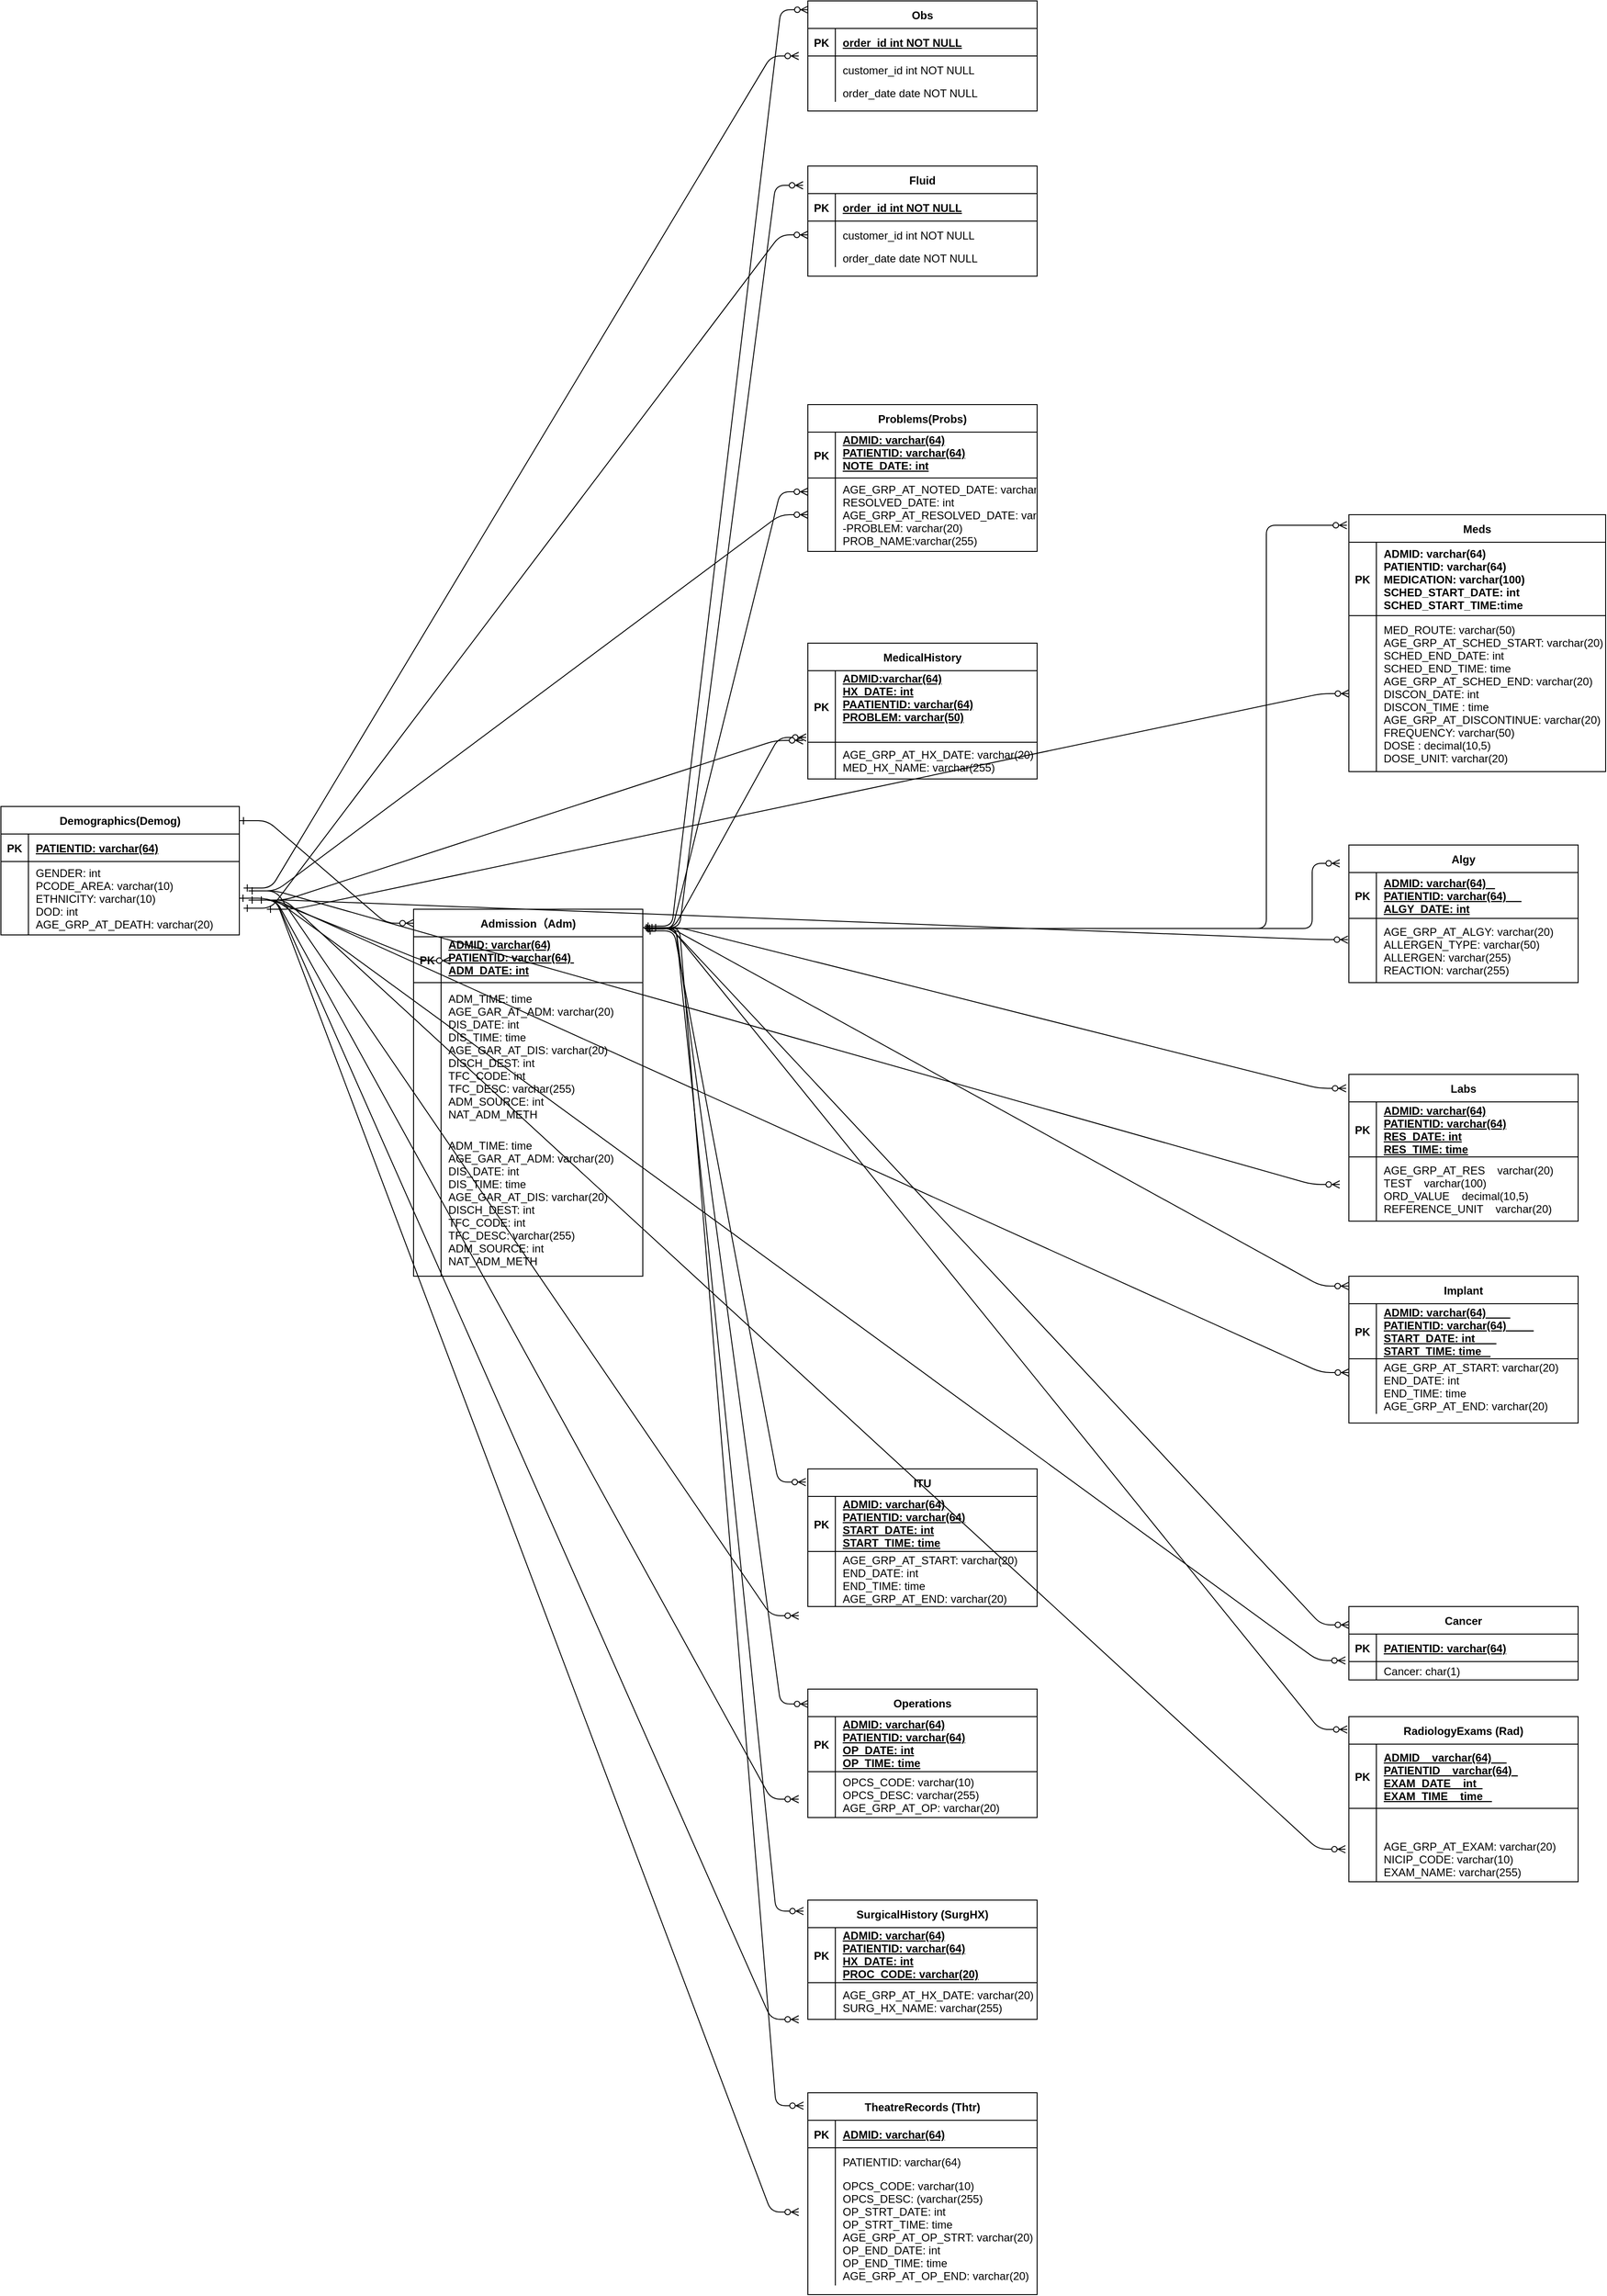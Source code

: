 <mxfile version="24.7.17">
  <diagram id="R2lEEEUBdFMjLlhIrx00" name="Page-1">
    <mxGraphModel dx="5992" dy="2440" grid="1" gridSize="10" guides="1" tooltips="1" connect="1" arrows="1" fold="1" page="1" pageScale="1" pageWidth="850" pageHeight="1100" math="0" shadow="0" extFonts="Permanent Marker^https://fonts.googleapis.com/css?family=Permanent+Marker">
      <root>
        <mxCell id="0" />
        <mxCell id="1" parent="0" />
        <mxCell id="C-vyLk0tnHw3VtMMgP7b-1" value="" style="edgeStyle=entityRelationEdgeStyle;endArrow=ERzeroToMany;startArrow=ERone;endFill=1;startFill=0;entryX=0;entryY=0.038;entryDx=0;entryDy=0;entryPerimeter=0;exitX=1.002;exitY=0.111;exitDx=0;exitDy=0;exitPerimeter=0;" parent="1" source="C-vyLk0tnHw3VtMMgP7b-23" target="xjSPEm2n4XkuTSJkwCVt-148" edge="1">
          <mxGeometry width="100" height="100" relative="1" as="geometry">
            <mxPoint x="340" y="1370" as="sourcePoint" />
            <mxPoint x="-370" y="1230" as="targetPoint" />
          </mxGeometry>
        </mxCell>
        <mxCell id="C-vyLk0tnHw3VtMMgP7b-12" value="" style="edgeStyle=entityRelationEdgeStyle;endArrow=ERzeroToMany;startArrow=ERone;endFill=1;startFill=0;entryX=0;entryY=0.5;entryDx=0;entryDy=0;exitX=1.009;exitY=0.054;exitDx=0;exitDy=0;exitPerimeter=0;" parent="1" source="xjSPEm2n4XkuTSJkwCVt-148" edge="1">
          <mxGeometry width="100" height="100" relative="1" as="geometry">
            <mxPoint x="-120" y="1145" as="sourcePoint" />
            <mxPoint x="70" y="585" as="targetPoint" />
          </mxGeometry>
        </mxCell>
        <mxCell id="C-vyLk0tnHw3VtMMgP7b-13" value="Labs" style="shape=table;startSize=30;container=1;collapsible=1;childLayout=tableLayout;fixedRows=1;rowLines=0;fontStyle=1;align=center;resizeLast=1;" parent="1" vertex="1">
          <mxGeometry x="660" y="1220" width="250" height="160" as="geometry" />
        </mxCell>
        <mxCell id="C-vyLk0tnHw3VtMMgP7b-14" value="" style="shape=partialRectangle;collapsible=0;dropTarget=0;pointerEvents=0;fillColor=none;points=[[0,0.5],[1,0.5]];portConstraint=eastwest;top=0;left=0;right=0;bottom=1;" parent="C-vyLk0tnHw3VtMMgP7b-13" vertex="1">
          <mxGeometry y="30" width="250" height="60" as="geometry" />
        </mxCell>
        <mxCell id="C-vyLk0tnHw3VtMMgP7b-15" value="PK" style="shape=partialRectangle;overflow=hidden;connectable=0;fillColor=none;top=0;left=0;bottom=0;right=0;fontStyle=1;" parent="C-vyLk0tnHw3VtMMgP7b-14" vertex="1">
          <mxGeometry width="30" height="60" as="geometry">
            <mxRectangle width="30" height="60" as="alternateBounds" />
          </mxGeometry>
        </mxCell>
        <mxCell id="C-vyLk0tnHw3VtMMgP7b-16" value="ADMID: varchar(64)&#xa;PATIENTID: varchar(64)&#xa;RES_DATE: int&#xa;RES_TIME: time" style="shape=partialRectangle;overflow=hidden;connectable=0;fillColor=none;top=0;left=0;bottom=0;right=0;align=left;spacingLeft=6;fontStyle=5;" parent="C-vyLk0tnHw3VtMMgP7b-14" vertex="1">
          <mxGeometry x="30" width="220" height="60" as="geometry">
            <mxRectangle width="220" height="60" as="alternateBounds" />
          </mxGeometry>
        </mxCell>
        <mxCell id="C-vyLk0tnHw3VtMMgP7b-20" value="" style="shape=partialRectangle;collapsible=0;dropTarget=0;pointerEvents=0;fillColor=none;points=[[0,0.5],[1,0.5]];portConstraint=eastwest;top=0;left=0;right=0;bottom=0;" parent="C-vyLk0tnHw3VtMMgP7b-13" vertex="1">
          <mxGeometry y="90" width="250" height="70" as="geometry" />
        </mxCell>
        <mxCell id="C-vyLk0tnHw3VtMMgP7b-21" value="" style="shape=partialRectangle;overflow=hidden;connectable=0;fillColor=none;top=0;left=0;bottom=0;right=0;" parent="C-vyLk0tnHw3VtMMgP7b-20" vertex="1">
          <mxGeometry width="30" height="70" as="geometry">
            <mxRectangle width="30" height="70" as="alternateBounds" />
          </mxGeometry>
        </mxCell>
        <mxCell id="C-vyLk0tnHw3VtMMgP7b-22" value="AGE_GRP_AT_RES    varchar(20)             &#xa;TEST    varchar(100)  &#xa;ORD_VALUE    decimal(10,5)  &#xa;REFERENCE_UNIT    varchar(20) " style="shape=partialRectangle;overflow=hidden;connectable=0;fillColor=none;top=0;left=0;bottom=0;right=0;align=left;spacingLeft=6;" parent="C-vyLk0tnHw3VtMMgP7b-20" vertex="1">
          <mxGeometry x="30" width="220" height="70" as="geometry">
            <mxRectangle width="220" height="70" as="alternateBounds" />
          </mxGeometry>
        </mxCell>
        <mxCell id="C-vyLk0tnHw3VtMMgP7b-23" value="Demographics(Demog)" style="shape=table;startSize=30;container=1;collapsible=1;childLayout=tableLayout;fixedRows=1;rowLines=0;fontStyle=1;align=center;resizeLast=1;" parent="1" vertex="1">
          <mxGeometry x="-810" y="928" width="260" height="140.0" as="geometry" />
        </mxCell>
        <mxCell id="C-vyLk0tnHw3VtMMgP7b-24" value="" style="shape=partialRectangle;collapsible=0;dropTarget=0;pointerEvents=0;fillColor=none;points=[[0,0.5],[1,0.5]];portConstraint=eastwest;top=0;left=0;right=0;bottom=1;" parent="C-vyLk0tnHw3VtMMgP7b-23" vertex="1">
          <mxGeometry y="30" width="260" height="30" as="geometry" />
        </mxCell>
        <mxCell id="C-vyLk0tnHw3VtMMgP7b-25" value="PK" style="shape=partialRectangle;overflow=hidden;connectable=0;fillColor=none;top=0;left=0;bottom=0;right=0;fontStyle=1;" parent="C-vyLk0tnHw3VtMMgP7b-24" vertex="1">
          <mxGeometry width="30" height="30" as="geometry">
            <mxRectangle width="30" height="30" as="alternateBounds" />
          </mxGeometry>
        </mxCell>
        <mxCell id="C-vyLk0tnHw3VtMMgP7b-26" value="PATIENTID: varchar(64)" style="shape=partialRectangle;overflow=hidden;connectable=0;fillColor=none;top=0;left=0;bottom=0;right=0;align=left;spacingLeft=6;fontStyle=5;" parent="C-vyLk0tnHw3VtMMgP7b-24" vertex="1">
          <mxGeometry x="30" width="230" height="30" as="geometry">
            <mxRectangle width="230" height="30" as="alternateBounds" />
          </mxGeometry>
        </mxCell>
        <mxCell id="C-vyLk0tnHw3VtMMgP7b-27" value="" style="shape=partialRectangle;collapsible=0;dropTarget=0;pointerEvents=0;fillColor=none;points=[[0,0.5],[1,0.5]];portConstraint=eastwest;top=0;left=0;right=0;bottom=0;" parent="C-vyLk0tnHw3VtMMgP7b-23" vertex="1">
          <mxGeometry y="60" width="260" height="80" as="geometry" />
        </mxCell>
        <mxCell id="C-vyLk0tnHw3VtMMgP7b-28" value="" style="shape=partialRectangle;overflow=hidden;connectable=0;fillColor=none;top=0;left=0;bottom=0;right=0;" parent="C-vyLk0tnHw3VtMMgP7b-27" vertex="1">
          <mxGeometry width="30" height="80" as="geometry">
            <mxRectangle width="30" height="80" as="alternateBounds" />
          </mxGeometry>
        </mxCell>
        <mxCell id="C-vyLk0tnHw3VtMMgP7b-29" value="GENDER: int&#xa;PCODE_AREA: varchar(10)&#xa;ETHNICITY: varchar(10)&#xa;DOD: int&#xa;AGE_GRP_AT_DEATH: varchar(20)" style="shape=partialRectangle;overflow=hidden;connectable=0;fillColor=none;top=0;left=0;bottom=0;right=0;align=left;spacingLeft=6;fontStyle=0" parent="C-vyLk0tnHw3VtMMgP7b-27" vertex="1">
          <mxGeometry x="30" width="230" height="80" as="geometry">
            <mxRectangle width="230" height="80" as="alternateBounds" />
          </mxGeometry>
        </mxCell>
        <mxCell id="xjSPEm2n4XkuTSJkwCVt-2" value="Algy" style="shape=table;startSize=30;container=1;collapsible=1;childLayout=tableLayout;fixedRows=1;rowLines=0;fontStyle=1;align=center;resizeLast=1;" vertex="1" parent="1">
          <mxGeometry x="660" y="970" width="250" height="150" as="geometry" />
        </mxCell>
        <mxCell id="xjSPEm2n4XkuTSJkwCVt-3" value="" style="shape=partialRectangle;collapsible=0;dropTarget=0;pointerEvents=0;fillColor=none;points=[[0,0.5],[1,0.5]];portConstraint=eastwest;top=0;left=0;right=0;bottom=1;" vertex="1" parent="xjSPEm2n4XkuTSJkwCVt-2">
          <mxGeometry y="30" width="250" height="50" as="geometry" />
        </mxCell>
        <mxCell id="xjSPEm2n4XkuTSJkwCVt-4" value="PK" style="shape=partialRectangle;overflow=hidden;connectable=0;fillColor=none;top=0;left=0;bottom=0;right=0;fontStyle=1;" vertex="1" parent="xjSPEm2n4XkuTSJkwCVt-3">
          <mxGeometry width="30" height="50" as="geometry">
            <mxRectangle width="30" height="50" as="alternateBounds" />
          </mxGeometry>
        </mxCell>
        <mxCell id="xjSPEm2n4XkuTSJkwCVt-5" value="ADMID: varchar(64)   &#xa;PATIENTID: varchar(64)     &#xa;ALGY_DATE: int" style="shape=partialRectangle;overflow=hidden;connectable=0;fillColor=none;top=0;left=0;bottom=0;right=0;align=left;spacingLeft=6;fontStyle=5;" vertex="1" parent="xjSPEm2n4XkuTSJkwCVt-3">
          <mxGeometry x="30" width="220" height="50" as="geometry">
            <mxRectangle width="220" height="50" as="alternateBounds" />
          </mxGeometry>
        </mxCell>
        <mxCell id="xjSPEm2n4XkuTSJkwCVt-9" value="" style="shape=partialRectangle;collapsible=0;dropTarget=0;pointerEvents=0;fillColor=none;points=[[0,0.5],[1,0.5]];portConstraint=eastwest;top=0;left=0;right=0;bottom=0;" vertex="1" parent="xjSPEm2n4XkuTSJkwCVt-2">
          <mxGeometry y="80" width="250" height="70" as="geometry" />
        </mxCell>
        <mxCell id="xjSPEm2n4XkuTSJkwCVt-10" value="" style="shape=partialRectangle;overflow=hidden;connectable=0;fillColor=none;top=0;left=0;bottom=0;right=0;" vertex="1" parent="xjSPEm2n4XkuTSJkwCVt-9">
          <mxGeometry width="30" height="70" as="geometry">
            <mxRectangle width="30" height="70" as="alternateBounds" />
          </mxGeometry>
        </mxCell>
        <mxCell id="xjSPEm2n4XkuTSJkwCVt-11" value="AGE_GRP_AT_ALGY: varchar(20)           &#xa;ALLERGEN_TYPE: varchar(50)  &#xa;ALLERGEN: varchar(255)    &#xa;REACTION: varchar(255)" style="shape=partialRectangle;overflow=hidden;connectable=0;fillColor=none;top=0;left=0;bottom=0;right=0;align=left;spacingLeft=6;" vertex="1" parent="xjSPEm2n4XkuTSJkwCVt-9">
          <mxGeometry x="30" width="220" height="70" as="geometry">
            <mxRectangle width="220" height="70" as="alternateBounds" />
          </mxGeometry>
        </mxCell>
        <mxCell id="xjSPEm2n4XkuTSJkwCVt-12" value="Meds" style="shape=table;startSize=30;container=1;collapsible=1;childLayout=tableLayout;fixedRows=1;rowLines=0;fontStyle=1;align=center;resizeLast=1;" vertex="1" parent="1">
          <mxGeometry x="660" y="610" width="280.0" height="280.0" as="geometry" />
        </mxCell>
        <mxCell id="xjSPEm2n4XkuTSJkwCVt-13" value="" style="shape=partialRectangle;collapsible=0;dropTarget=0;pointerEvents=0;fillColor=none;points=[[0,0.5],[1,0.5]];portConstraint=eastwest;top=0;left=0;right=0;bottom=1;" vertex="1" parent="xjSPEm2n4XkuTSJkwCVt-12">
          <mxGeometry y="30" width="280.0" height="80" as="geometry" />
        </mxCell>
        <mxCell id="xjSPEm2n4XkuTSJkwCVt-14" value="PK" style="shape=partialRectangle;overflow=hidden;connectable=0;fillColor=none;top=0;left=0;bottom=0;right=0;fontStyle=1;" vertex="1" parent="xjSPEm2n4XkuTSJkwCVt-13">
          <mxGeometry width="30" height="80" as="geometry">
            <mxRectangle width="30" height="80" as="alternateBounds" />
          </mxGeometry>
        </mxCell>
        <mxCell id="xjSPEm2n4XkuTSJkwCVt-15" value="ADMID: varchar(64)&#xa;PATIENTID: varchar(64) &#xa;MEDICATION: varchar(100)&#xa;SCHED_START_DATE: int&#xa;SCHED_START_TIME:time " style="shape=partialRectangle;overflow=hidden;connectable=0;fillColor=none;top=0;left=0;bottom=0;right=0;align=left;spacingLeft=6;fontStyle=1;" vertex="1" parent="xjSPEm2n4XkuTSJkwCVt-13">
          <mxGeometry x="30" width="250.0" height="80" as="geometry">
            <mxRectangle width="250.0" height="80" as="alternateBounds" />
          </mxGeometry>
        </mxCell>
        <mxCell id="xjSPEm2n4XkuTSJkwCVt-19" value="" style="shape=partialRectangle;collapsible=0;dropTarget=0;pointerEvents=0;fillColor=none;points=[[0,0.5],[1,0.5]];portConstraint=eastwest;top=0;left=0;right=0;bottom=0;" vertex="1" parent="xjSPEm2n4XkuTSJkwCVt-12">
          <mxGeometry y="110" width="280.0" height="170" as="geometry" />
        </mxCell>
        <mxCell id="xjSPEm2n4XkuTSJkwCVt-20" value="" style="shape=partialRectangle;overflow=hidden;connectable=0;fillColor=none;top=0;left=0;bottom=0;right=0;" vertex="1" parent="xjSPEm2n4XkuTSJkwCVt-19">
          <mxGeometry width="30" height="170" as="geometry">
            <mxRectangle width="30" height="170" as="alternateBounds" />
          </mxGeometry>
        </mxCell>
        <mxCell id="xjSPEm2n4XkuTSJkwCVt-21" value="MED_ROUTE: varchar(50)&#xa;AGE_GRP_AT_SCHED_START: varchar(20)            &#xa;SCHED_END_DATE: int            &#xa;SCHED_END_TIME: time            &#xa;AGE_GRP_AT_SCHED_END: varchar(20)           &#xa;DISCON_DATE: int    &#xa;DISCON_TIME : time      &#xa;AGE_GRP_AT_DISCONTINUE: varchar(20)     &#xa;FREQUENCY: varchar(50)         &#xa;DOSE : decimal(10,5)        &#xa;DOSE_UNIT: varchar(20)" style="shape=partialRectangle;overflow=hidden;connectable=0;fillColor=none;top=0;left=0;bottom=0;right=0;align=left;spacingLeft=6;" vertex="1" parent="xjSPEm2n4XkuTSJkwCVt-19">
          <mxGeometry x="30" width="250.0" height="170" as="geometry">
            <mxRectangle width="250.0" height="170" as="alternateBounds" />
          </mxGeometry>
        </mxCell>
        <mxCell id="xjSPEm2n4XkuTSJkwCVt-32" value="Obs" style="shape=table;startSize=30;container=1;collapsible=1;childLayout=tableLayout;fixedRows=1;rowLines=0;fontStyle=1;align=center;resizeLast=1;" vertex="1" parent="1">
          <mxGeometry x="70" y="50" width="250" height="120" as="geometry" />
        </mxCell>
        <mxCell id="xjSPEm2n4XkuTSJkwCVt-33" value="" style="shape=partialRectangle;collapsible=0;dropTarget=0;pointerEvents=0;fillColor=none;points=[[0,0.5],[1,0.5]];portConstraint=eastwest;top=0;left=0;right=0;bottom=1;" vertex="1" parent="xjSPEm2n4XkuTSJkwCVt-32">
          <mxGeometry y="30" width="250" height="30" as="geometry" />
        </mxCell>
        <mxCell id="xjSPEm2n4XkuTSJkwCVt-34" value="PK" style="shape=partialRectangle;overflow=hidden;connectable=0;fillColor=none;top=0;left=0;bottom=0;right=0;fontStyle=1;" vertex="1" parent="xjSPEm2n4XkuTSJkwCVt-33">
          <mxGeometry width="30" height="30" as="geometry">
            <mxRectangle width="30" height="30" as="alternateBounds" />
          </mxGeometry>
        </mxCell>
        <mxCell id="xjSPEm2n4XkuTSJkwCVt-35" value="order_id int NOT NULL " style="shape=partialRectangle;overflow=hidden;connectable=0;fillColor=none;top=0;left=0;bottom=0;right=0;align=left;spacingLeft=6;fontStyle=5;" vertex="1" parent="xjSPEm2n4XkuTSJkwCVt-33">
          <mxGeometry x="30" width="220" height="30" as="geometry">
            <mxRectangle width="220" height="30" as="alternateBounds" />
          </mxGeometry>
        </mxCell>
        <mxCell id="xjSPEm2n4XkuTSJkwCVt-36" value="" style="shape=partialRectangle;collapsible=0;dropTarget=0;pointerEvents=0;fillColor=none;points=[[0,0.5],[1,0.5]];portConstraint=eastwest;top=0;left=0;right=0;bottom=0;" vertex="1" parent="xjSPEm2n4XkuTSJkwCVt-32">
          <mxGeometry y="60" width="250" height="30" as="geometry" />
        </mxCell>
        <mxCell id="xjSPEm2n4XkuTSJkwCVt-37" value="" style="shape=partialRectangle;overflow=hidden;connectable=0;fillColor=none;top=0;left=0;bottom=0;right=0;" vertex="1" parent="xjSPEm2n4XkuTSJkwCVt-36">
          <mxGeometry width="30" height="30" as="geometry">
            <mxRectangle width="30" height="30" as="alternateBounds" />
          </mxGeometry>
        </mxCell>
        <mxCell id="xjSPEm2n4XkuTSJkwCVt-38" value="customer_id int NOT NULL" style="shape=partialRectangle;overflow=hidden;connectable=0;fillColor=none;top=0;left=0;bottom=0;right=0;align=left;spacingLeft=6;" vertex="1" parent="xjSPEm2n4XkuTSJkwCVt-36">
          <mxGeometry x="30" width="220" height="30" as="geometry">
            <mxRectangle width="220" height="30" as="alternateBounds" />
          </mxGeometry>
        </mxCell>
        <mxCell id="xjSPEm2n4XkuTSJkwCVt-39" value="" style="shape=partialRectangle;collapsible=0;dropTarget=0;pointerEvents=0;fillColor=none;points=[[0,0.5],[1,0.5]];portConstraint=eastwest;top=0;left=0;right=0;bottom=0;" vertex="1" parent="xjSPEm2n4XkuTSJkwCVt-32">
          <mxGeometry y="90" width="250" height="20" as="geometry" />
        </mxCell>
        <mxCell id="xjSPEm2n4XkuTSJkwCVt-40" value="" style="shape=partialRectangle;overflow=hidden;connectable=0;fillColor=none;top=0;left=0;bottom=0;right=0;" vertex="1" parent="xjSPEm2n4XkuTSJkwCVt-39">
          <mxGeometry width="30" height="20" as="geometry">
            <mxRectangle width="30" height="20" as="alternateBounds" />
          </mxGeometry>
        </mxCell>
        <mxCell id="xjSPEm2n4XkuTSJkwCVt-41" value="order_date date NOT NULL" style="shape=partialRectangle;overflow=hidden;connectable=0;fillColor=none;top=0;left=0;bottom=0;right=0;align=left;spacingLeft=6;" vertex="1" parent="xjSPEm2n4XkuTSJkwCVt-39">
          <mxGeometry x="30" width="220" height="20" as="geometry">
            <mxRectangle width="220" height="20" as="alternateBounds" />
          </mxGeometry>
        </mxCell>
        <mxCell id="xjSPEm2n4XkuTSJkwCVt-42" value="Fluid" style="shape=table;startSize=30;container=1;collapsible=1;childLayout=tableLayout;fixedRows=1;rowLines=0;fontStyle=1;align=center;resizeLast=1;" vertex="1" parent="1">
          <mxGeometry x="70" y="230" width="250" height="120" as="geometry" />
        </mxCell>
        <mxCell id="xjSPEm2n4XkuTSJkwCVt-43" value="" style="shape=partialRectangle;collapsible=0;dropTarget=0;pointerEvents=0;fillColor=none;points=[[0,0.5],[1,0.5]];portConstraint=eastwest;top=0;left=0;right=0;bottom=1;" vertex="1" parent="xjSPEm2n4XkuTSJkwCVt-42">
          <mxGeometry y="30" width="250" height="30" as="geometry" />
        </mxCell>
        <mxCell id="xjSPEm2n4XkuTSJkwCVt-44" value="PK" style="shape=partialRectangle;overflow=hidden;connectable=0;fillColor=none;top=0;left=0;bottom=0;right=0;fontStyle=1;" vertex="1" parent="xjSPEm2n4XkuTSJkwCVt-43">
          <mxGeometry width="30" height="30" as="geometry">
            <mxRectangle width="30" height="30" as="alternateBounds" />
          </mxGeometry>
        </mxCell>
        <mxCell id="xjSPEm2n4XkuTSJkwCVt-45" value="order_id int NOT NULL " style="shape=partialRectangle;overflow=hidden;connectable=0;fillColor=none;top=0;left=0;bottom=0;right=0;align=left;spacingLeft=6;fontStyle=5;" vertex="1" parent="xjSPEm2n4XkuTSJkwCVt-43">
          <mxGeometry x="30" width="220" height="30" as="geometry">
            <mxRectangle width="220" height="30" as="alternateBounds" />
          </mxGeometry>
        </mxCell>
        <mxCell id="xjSPEm2n4XkuTSJkwCVt-46" value="" style="shape=partialRectangle;collapsible=0;dropTarget=0;pointerEvents=0;fillColor=none;points=[[0,0.5],[1,0.5]];portConstraint=eastwest;top=0;left=0;right=0;bottom=0;" vertex="1" parent="xjSPEm2n4XkuTSJkwCVt-42">
          <mxGeometry y="60" width="250" height="30" as="geometry" />
        </mxCell>
        <mxCell id="xjSPEm2n4XkuTSJkwCVt-47" value="" style="shape=partialRectangle;overflow=hidden;connectable=0;fillColor=none;top=0;left=0;bottom=0;right=0;" vertex="1" parent="xjSPEm2n4XkuTSJkwCVt-46">
          <mxGeometry width="30" height="30" as="geometry">
            <mxRectangle width="30" height="30" as="alternateBounds" />
          </mxGeometry>
        </mxCell>
        <mxCell id="xjSPEm2n4XkuTSJkwCVt-48" value="customer_id int NOT NULL" style="shape=partialRectangle;overflow=hidden;connectable=0;fillColor=none;top=0;left=0;bottom=0;right=0;align=left;spacingLeft=6;" vertex="1" parent="xjSPEm2n4XkuTSJkwCVt-46">
          <mxGeometry x="30" width="220" height="30" as="geometry">
            <mxRectangle width="220" height="30" as="alternateBounds" />
          </mxGeometry>
        </mxCell>
        <mxCell id="xjSPEm2n4XkuTSJkwCVt-49" value="" style="shape=partialRectangle;collapsible=0;dropTarget=0;pointerEvents=0;fillColor=none;points=[[0,0.5],[1,0.5]];portConstraint=eastwest;top=0;left=0;right=0;bottom=0;" vertex="1" parent="xjSPEm2n4XkuTSJkwCVt-42">
          <mxGeometry y="90" width="250" height="20" as="geometry" />
        </mxCell>
        <mxCell id="xjSPEm2n4XkuTSJkwCVt-50" value="" style="shape=partialRectangle;overflow=hidden;connectable=0;fillColor=none;top=0;left=0;bottom=0;right=0;" vertex="1" parent="xjSPEm2n4XkuTSJkwCVt-49">
          <mxGeometry width="30" height="20" as="geometry">
            <mxRectangle width="30" height="20" as="alternateBounds" />
          </mxGeometry>
        </mxCell>
        <mxCell id="xjSPEm2n4XkuTSJkwCVt-51" value="order_date date NOT NULL" style="shape=partialRectangle;overflow=hidden;connectable=0;fillColor=none;top=0;left=0;bottom=0;right=0;align=left;spacingLeft=6;" vertex="1" parent="xjSPEm2n4XkuTSJkwCVt-49">
          <mxGeometry x="30" width="220" height="20" as="geometry">
            <mxRectangle width="220" height="20" as="alternateBounds" />
          </mxGeometry>
        </mxCell>
        <mxCell id="xjSPEm2n4XkuTSJkwCVt-52" value="Implant" style="shape=table;startSize=30;container=1;collapsible=1;childLayout=tableLayout;fixedRows=1;rowLines=0;fontStyle=1;align=center;resizeLast=1;" vertex="1" parent="1">
          <mxGeometry x="660" y="1440" width="250" height="160" as="geometry" />
        </mxCell>
        <mxCell id="xjSPEm2n4XkuTSJkwCVt-53" value="" style="shape=partialRectangle;collapsible=0;dropTarget=0;pointerEvents=0;fillColor=none;points=[[0,0.5],[1,0.5]];portConstraint=eastwest;top=0;left=0;right=0;bottom=1;" vertex="1" parent="xjSPEm2n4XkuTSJkwCVt-52">
          <mxGeometry y="30" width="250" height="60" as="geometry" />
        </mxCell>
        <mxCell id="xjSPEm2n4XkuTSJkwCVt-54" value="PK" style="shape=partialRectangle;overflow=hidden;connectable=0;fillColor=none;top=0;left=0;bottom=0;right=0;fontStyle=1;" vertex="1" parent="xjSPEm2n4XkuTSJkwCVt-53">
          <mxGeometry width="30" height="60" as="geometry">
            <mxRectangle width="30" height="60" as="alternateBounds" />
          </mxGeometry>
        </mxCell>
        <mxCell id="xjSPEm2n4XkuTSJkwCVt-55" value="ADMID: varchar(64)        &#xa;PATIENTID: varchar(64)         &#xa;START_DATE: int       &#xa;START_TIME: time   " style="shape=partialRectangle;overflow=hidden;connectable=0;fillColor=none;top=0;left=0;bottom=0;right=0;align=left;spacingLeft=6;fontStyle=5;" vertex="1" parent="xjSPEm2n4XkuTSJkwCVt-53">
          <mxGeometry x="30" width="220" height="60" as="geometry">
            <mxRectangle width="220" height="60" as="alternateBounds" />
          </mxGeometry>
        </mxCell>
        <mxCell id="xjSPEm2n4XkuTSJkwCVt-59" value="" style="shape=partialRectangle;collapsible=0;dropTarget=0;pointerEvents=0;fillColor=none;points=[[0,0.5],[1,0.5]];portConstraint=eastwest;top=0;left=0;right=0;bottom=0;" vertex="1" parent="xjSPEm2n4XkuTSJkwCVt-52">
          <mxGeometry y="90" width="250" height="60" as="geometry" />
        </mxCell>
        <mxCell id="xjSPEm2n4XkuTSJkwCVt-60" value="" style="shape=partialRectangle;overflow=hidden;connectable=0;fillColor=none;top=0;left=0;bottom=0;right=0;" vertex="1" parent="xjSPEm2n4XkuTSJkwCVt-59">
          <mxGeometry width="30" height="60" as="geometry">
            <mxRectangle width="30" height="60" as="alternateBounds" />
          </mxGeometry>
        </mxCell>
        <mxCell id="xjSPEm2n4XkuTSJkwCVt-61" value="AGE_GRP_AT_START: varchar(20)            &#xa;END_DATE: int     &#xa;END_TIME: time   &#xa;AGE_GRP_AT_END: varchar(20)" style="shape=partialRectangle;overflow=hidden;connectable=0;fillColor=none;top=0;left=0;bottom=0;right=0;align=left;spacingLeft=6;" vertex="1" parent="xjSPEm2n4XkuTSJkwCVt-59">
          <mxGeometry x="30" width="220" height="60" as="geometry">
            <mxRectangle width="220" height="60" as="alternateBounds" />
          </mxGeometry>
        </mxCell>
        <mxCell id="xjSPEm2n4XkuTSJkwCVt-72" value="ITU" style="shape=table;startSize=30;container=1;collapsible=1;childLayout=tableLayout;fixedRows=1;rowLines=0;fontStyle=1;align=center;resizeLast=1;" vertex="1" parent="1">
          <mxGeometry x="70" y="1650" width="250" height="150" as="geometry" />
        </mxCell>
        <mxCell id="xjSPEm2n4XkuTSJkwCVt-73" value="" style="shape=partialRectangle;collapsible=0;dropTarget=0;pointerEvents=0;fillColor=none;points=[[0,0.5],[1,0.5]];portConstraint=eastwest;top=0;left=0;right=0;bottom=1;" vertex="1" parent="xjSPEm2n4XkuTSJkwCVt-72">
          <mxGeometry y="30" width="250" height="60" as="geometry" />
        </mxCell>
        <mxCell id="xjSPEm2n4XkuTSJkwCVt-74" value="PK" style="shape=partialRectangle;overflow=hidden;connectable=0;fillColor=none;top=0;left=0;bottom=0;right=0;fontStyle=1;" vertex="1" parent="xjSPEm2n4XkuTSJkwCVt-73">
          <mxGeometry width="30" height="60" as="geometry">
            <mxRectangle width="30" height="60" as="alternateBounds" />
          </mxGeometry>
        </mxCell>
        <mxCell id="xjSPEm2n4XkuTSJkwCVt-75" value="ADMID: varchar(64)&#xa;PATIENTID: varchar(64)&#xa;START_DATE: int&#xa;START_TIME: time&#xa;" style="shape=partialRectangle;overflow=hidden;connectable=0;fillColor=none;top=0;left=0;bottom=0;right=0;align=left;spacingLeft=6;fontStyle=5;" vertex="1" parent="xjSPEm2n4XkuTSJkwCVt-73">
          <mxGeometry x="30" width="220" height="60" as="geometry">
            <mxRectangle width="220" height="60" as="alternateBounds" />
          </mxGeometry>
        </mxCell>
        <mxCell id="xjSPEm2n4XkuTSJkwCVt-79" value="" style="shape=partialRectangle;collapsible=0;dropTarget=0;pointerEvents=0;fillColor=none;points=[[0,0.5],[1,0.5]];portConstraint=eastwest;top=0;left=0;right=0;bottom=0;" vertex="1" parent="xjSPEm2n4XkuTSJkwCVt-72">
          <mxGeometry y="90" width="250" height="60" as="geometry" />
        </mxCell>
        <mxCell id="xjSPEm2n4XkuTSJkwCVt-80" value="" style="shape=partialRectangle;overflow=hidden;connectable=0;fillColor=none;top=0;left=0;bottom=0;right=0;" vertex="1" parent="xjSPEm2n4XkuTSJkwCVt-79">
          <mxGeometry width="30" height="60" as="geometry">
            <mxRectangle width="30" height="60" as="alternateBounds" />
          </mxGeometry>
        </mxCell>
        <mxCell id="xjSPEm2n4XkuTSJkwCVt-81" value="AGE_GRP_AT_START: varchar(20)&#xa;END_DATE: int&#xa;END_TIME: time&#xa;AGE_GRP_AT_END: varchar(20)" style="shape=partialRectangle;overflow=hidden;connectable=0;fillColor=none;top=0;left=0;bottom=0;right=0;align=left;spacingLeft=6;" vertex="1" parent="xjSPEm2n4XkuTSJkwCVt-79">
          <mxGeometry x="30" width="220" height="60" as="geometry">
            <mxRectangle width="220" height="60" as="alternateBounds" />
          </mxGeometry>
        </mxCell>
        <mxCell id="xjSPEm2n4XkuTSJkwCVt-82" value="Operations" style="shape=table;startSize=30;container=1;collapsible=1;childLayout=tableLayout;fixedRows=1;rowLines=0;fontStyle=1;align=center;resizeLast=1;" vertex="1" parent="1">
          <mxGeometry x="70" y="1890" width="250" height="140" as="geometry" />
        </mxCell>
        <mxCell id="xjSPEm2n4XkuTSJkwCVt-83" value="" style="shape=partialRectangle;collapsible=0;dropTarget=0;pointerEvents=0;fillColor=none;points=[[0,0.5],[1,0.5]];portConstraint=eastwest;top=0;left=0;right=0;bottom=1;" vertex="1" parent="xjSPEm2n4XkuTSJkwCVt-82">
          <mxGeometry y="30" width="250" height="60" as="geometry" />
        </mxCell>
        <mxCell id="xjSPEm2n4XkuTSJkwCVt-84" value="PK" style="shape=partialRectangle;overflow=hidden;connectable=0;fillColor=none;top=0;left=0;bottom=0;right=0;fontStyle=1;" vertex="1" parent="xjSPEm2n4XkuTSJkwCVt-83">
          <mxGeometry width="30" height="60" as="geometry">
            <mxRectangle width="30" height="60" as="alternateBounds" />
          </mxGeometry>
        </mxCell>
        <mxCell id="xjSPEm2n4XkuTSJkwCVt-85" value="ADMID: varchar(64)&#xa;PATIENTID: varchar(64)&#xa;OP_DATE: int&#xa;OP_TIME: time&#xa;" style="shape=partialRectangle;overflow=hidden;connectable=0;fillColor=none;top=0;left=0;bottom=0;right=0;align=left;spacingLeft=6;fontStyle=5;" vertex="1" parent="xjSPEm2n4XkuTSJkwCVt-83">
          <mxGeometry x="30" width="220" height="60" as="geometry">
            <mxRectangle width="220" height="60" as="alternateBounds" />
          </mxGeometry>
        </mxCell>
        <mxCell id="xjSPEm2n4XkuTSJkwCVt-89" value="" style="shape=partialRectangle;collapsible=0;dropTarget=0;pointerEvents=0;fillColor=none;points=[[0,0.5],[1,0.5]];portConstraint=eastwest;top=0;left=0;right=0;bottom=0;" vertex="1" parent="xjSPEm2n4XkuTSJkwCVt-82">
          <mxGeometry y="90" width="250" height="50" as="geometry" />
        </mxCell>
        <mxCell id="xjSPEm2n4XkuTSJkwCVt-90" value="" style="shape=partialRectangle;overflow=hidden;connectable=0;fillColor=none;top=0;left=0;bottom=0;right=0;" vertex="1" parent="xjSPEm2n4XkuTSJkwCVt-89">
          <mxGeometry width="30" height="50" as="geometry">
            <mxRectangle width="30" height="50" as="alternateBounds" />
          </mxGeometry>
        </mxCell>
        <mxCell id="xjSPEm2n4XkuTSJkwCVt-91" value="OPCS_CODE: varchar(10)&#xa;OPCS_DESC: varchar(255)&#xa;AGE_GRP_AT_OP: varchar(20)" style="shape=partialRectangle;overflow=hidden;connectable=0;fillColor=none;top=0;left=0;bottom=0;right=0;align=left;spacingLeft=6;" vertex="1" parent="xjSPEm2n4XkuTSJkwCVt-89">
          <mxGeometry x="30" width="220" height="50" as="geometry">
            <mxRectangle width="220" height="50" as="alternateBounds" />
          </mxGeometry>
        </mxCell>
        <mxCell id="xjSPEm2n4XkuTSJkwCVt-92" value="Problems(Probs)" style="shape=table;startSize=30;container=1;collapsible=1;childLayout=tableLayout;fixedRows=1;rowLines=0;fontStyle=1;align=center;resizeLast=1;" vertex="1" parent="1">
          <mxGeometry x="70" y="490" width="250" height="160.0" as="geometry" />
        </mxCell>
        <mxCell id="xjSPEm2n4XkuTSJkwCVt-93" value="" style="shape=partialRectangle;collapsible=0;dropTarget=0;pointerEvents=0;fillColor=none;points=[[0,0.5],[1,0.5]];portConstraint=eastwest;top=0;left=0;right=0;bottom=1;" vertex="1" parent="xjSPEm2n4XkuTSJkwCVt-92">
          <mxGeometry y="30" width="250" height="50" as="geometry" />
        </mxCell>
        <mxCell id="xjSPEm2n4XkuTSJkwCVt-94" value="PK" style="shape=partialRectangle;overflow=hidden;connectable=0;fillColor=none;top=0;left=0;bottom=0;right=0;fontStyle=1;" vertex="1" parent="xjSPEm2n4XkuTSJkwCVt-93">
          <mxGeometry width="30" height="50" as="geometry">
            <mxRectangle width="30" height="50" as="alternateBounds" />
          </mxGeometry>
        </mxCell>
        <mxCell id="xjSPEm2n4XkuTSJkwCVt-95" value="ADMID: varchar(64)&#xa;PATIENTID: varchar(64)&#xa;NOTE_DATE: int&#xa;" style="shape=partialRectangle;overflow=hidden;connectable=0;fillColor=none;top=0;left=0;bottom=0;right=0;align=left;spacingLeft=6;fontStyle=5;" vertex="1" parent="xjSPEm2n4XkuTSJkwCVt-93">
          <mxGeometry x="30" width="220" height="50" as="geometry">
            <mxRectangle width="220" height="50" as="alternateBounds" />
          </mxGeometry>
        </mxCell>
        <mxCell id="xjSPEm2n4XkuTSJkwCVt-99" value="" style="shape=partialRectangle;collapsible=0;dropTarget=0;pointerEvents=0;fillColor=none;points=[[0,0.5],[1,0.5]];portConstraint=eastwest;top=0;left=0;right=0;bottom=0;" vertex="1" parent="xjSPEm2n4XkuTSJkwCVt-92">
          <mxGeometry y="80" width="250" height="80" as="geometry" />
        </mxCell>
        <mxCell id="xjSPEm2n4XkuTSJkwCVt-100" value="" style="shape=partialRectangle;overflow=hidden;connectable=0;fillColor=none;top=0;left=0;bottom=0;right=0;" vertex="1" parent="xjSPEm2n4XkuTSJkwCVt-99">
          <mxGeometry width="30" height="80" as="geometry">
            <mxRectangle width="30" height="80" as="alternateBounds" />
          </mxGeometry>
        </mxCell>
        <mxCell id="xjSPEm2n4XkuTSJkwCVt-101" value="AGE_GRP_AT_NOTED_DATE: varchar(20)&#xa;RESOLVED_DATE: int&#xa;AGE_GRP_AT_RESOLVED_DATE: varchar(20)&#xa;-PROBLEM: varchar(20)&#xa;PROB_NAME:varchar(255)" style="shape=partialRectangle;overflow=hidden;connectable=0;fillColor=none;top=0;left=0;bottom=0;right=0;align=left;spacingLeft=6;" vertex="1" parent="xjSPEm2n4XkuTSJkwCVt-99">
          <mxGeometry x="30" width="220" height="80" as="geometry">
            <mxRectangle width="220" height="80" as="alternateBounds" />
          </mxGeometry>
        </mxCell>
        <mxCell id="xjSPEm2n4XkuTSJkwCVt-102" value="RadiologyExams (Rad)" style="shape=table;startSize=30;container=1;collapsible=1;childLayout=tableLayout;fixedRows=1;rowLines=0;fontStyle=1;align=center;resizeLast=1;" vertex="1" parent="1">
          <mxGeometry x="660" y="1920" width="250" height="180" as="geometry" />
        </mxCell>
        <mxCell id="xjSPEm2n4XkuTSJkwCVt-103" value="" style="shape=partialRectangle;collapsible=0;dropTarget=0;pointerEvents=0;fillColor=none;points=[[0,0.5],[1,0.5]];portConstraint=eastwest;top=0;left=0;right=0;bottom=1;" vertex="1" parent="xjSPEm2n4XkuTSJkwCVt-102">
          <mxGeometry y="30" width="250" height="70" as="geometry" />
        </mxCell>
        <mxCell id="xjSPEm2n4XkuTSJkwCVt-104" value="PK" style="shape=partialRectangle;overflow=hidden;connectable=0;fillColor=none;top=0;left=0;bottom=0;right=0;fontStyle=1;" vertex="1" parent="xjSPEm2n4XkuTSJkwCVt-103">
          <mxGeometry width="30" height="70" as="geometry">
            <mxRectangle width="30" height="70" as="alternateBounds" />
          </mxGeometry>
        </mxCell>
        <mxCell id="xjSPEm2n4XkuTSJkwCVt-105" value="ADMID    varchar(64)     &#xa;PATIENTID    varchar(64)  &#xa;EXAM_DATE    int  &#xa;EXAM_TIME    time   " style="shape=partialRectangle;overflow=hidden;connectable=0;fillColor=none;top=0;left=0;bottom=0;right=0;align=left;spacingLeft=6;fontStyle=5;" vertex="1" parent="xjSPEm2n4XkuTSJkwCVt-103">
          <mxGeometry x="30" width="220" height="70" as="geometry">
            <mxRectangle width="220" height="70" as="alternateBounds" />
          </mxGeometry>
        </mxCell>
        <mxCell id="xjSPEm2n4XkuTSJkwCVt-106" value="" style="shape=partialRectangle;collapsible=0;dropTarget=0;pointerEvents=0;fillColor=none;points=[[0,0.5],[1,0.5]];portConstraint=eastwest;top=0;left=0;right=0;bottom=0;" vertex="1" parent="xjSPEm2n4XkuTSJkwCVt-102">
          <mxGeometry y="100" width="250" height="30" as="geometry" />
        </mxCell>
        <mxCell id="xjSPEm2n4XkuTSJkwCVt-107" value="" style="shape=partialRectangle;overflow=hidden;connectable=0;fillColor=none;top=0;left=0;bottom=0;right=0;" vertex="1" parent="xjSPEm2n4XkuTSJkwCVt-106">
          <mxGeometry width="30" height="30" as="geometry">
            <mxRectangle width="30" height="30" as="alternateBounds" />
          </mxGeometry>
        </mxCell>
        <mxCell id="xjSPEm2n4XkuTSJkwCVt-108" value="" style="shape=partialRectangle;overflow=hidden;connectable=0;fillColor=none;top=0;left=0;bottom=0;right=0;align=left;spacingLeft=6;" vertex="1" parent="xjSPEm2n4XkuTSJkwCVt-106">
          <mxGeometry x="30" width="220" height="30" as="geometry">
            <mxRectangle width="220" height="30" as="alternateBounds" />
          </mxGeometry>
        </mxCell>
        <mxCell id="xjSPEm2n4XkuTSJkwCVt-109" value="" style="shape=partialRectangle;collapsible=0;dropTarget=0;pointerEvents=0;fillColor=none;points=[[0,0.5],[1,0.5]];portConstraint=eastwest;top=0;left=0;right=0;bottom=0;" vertex="1" parent="xjSPEm2n4XkuTSJkwCVt-102">
          <mxGeometry y="130" width="250" height="50" as="geometry" />
        </mxCell>
        <mxCell id="xjSPEm2n4XkuTSJkwCVt-110" value="" style="shape=partialRectangle;overflow=hidden;connectable=0;fillColor=none;top=0;left=0;bottom=0;right=0;" vertex="1" parent="xjSPEm2n4XkuTSJkwCVt-109">
          <mxGeometry width="30" height="50" as="geometry">
            <mxRectangle width="30" height="50" as="alternateBounds" />
          </mxGeometry>
        </mxCell>
        <mxCell id="xjSPEm2n4XkuTSJkwCVt-111" value="AGE_GRP_AT_EXAM: varchar(20)            &#xa;NICIP_CODE: varchar(10)          &#xa;EXAM_NAME: varchar(255)  " style="shape=partialRectangle;overflow=hidden;connectable=0;fillColor=none;top=0;left=0;bottom=0;right=0;align=left;spacingLeft=6;" vertex="1" parent="xjSPEm2n4XkuTSJkwCVt-109">
          <mxGeometry x="30" width="220" height="50" as="geometry">
            <mxRectangle width="220" height="50" as="alternateBounds" />
          </mxGeometry>
        </mxCell>
        <mxCell id="xjSPEm2n4XkuTSJkwCVt-112" value="SurgicalHistory (SurgHX)" style="shape=table;startSize=30;container=1;collapsible=1;childLayout=tableLayout;fixedRows=1;rowLines=0;fontStyle=1;align=center;resizeLast=1;" vertex="1" parent="1">
          <mxGeometry x="70" y="2120" width="250" height="130" as="geometry" />
        </mxCell>
        <mxCell id="xjSPEm2n4XkuTSJkwCVt-113" value="" style="shape=partialRectangle;collapsible=0;dropTarget=0;pointerEvents=0;fillColor=none;points=[[0,0.5],[1,0.5]];portConstraint=eastwest;top=0;left=0;right=0;bottom=1;" vertex="1" parent="xjSPEm2n4XkuTSJkwCVt-112">
          <mxGeometry y="30" width="250" height="60" as="geometry" />
        </mxCell>
        <mxCell id="xjSPEm2n4XkuTSJkwCVt-114" value="PK" style="shape=partialRectangle;overflow=hidden;connectable=0;fillColor=none;top=0;left=0;bottom=0;right=0;fontStyle=1;" vertex="1" parent="xjSPEm2n4XkuTSJkwCVt-113">
          <mxGeometry width="30" height="60" as="geometry">
            <mxRectangle width="30" height="60" as="alternateBounds" />
          </mxGeometry>
        </mxCell>
        <mxCell id="xjSPEm2n4XkuTSJkwCVt-115" value="ADMID: varchar(64)&#xa;PATIENTID: varchar(64)&#xa;HX_DATE: int&#xa;PROC_CODE: varchar(20)&#xa;" style="shape=partialRectangle;overflow=hidden;connectable=0;fillColor=none;top=0;left=0;bottom=0;right=0;align=left;spacingLeft=6;fontStyle=5;" vertex="1" parent="xjSPEm2n4XkuTSJkwCVt-113">
          <mxGeometry x="30" width="220" height="60" as="geometry">
            <mxRectangle width="220" height="60" as="alternateBounds" />
          </mxGeometry>
        </mxCell>
        <mxCell id="xjSPEm2n4XkuTSJkwCVt-119" value="" style="shape=partialRectangle;collapsible=0;dropTarget=0;pointerEvents=0;fillColor=none;points=[[0,0.5],[1,0.5]];portConstraint=eastwest;top=0;left=0;right=0;bottom=0;" vertex="1" parent="xjSPEm2n4XkuTSJkwCVt-112">
          <mxGeometry y="90" width="250" height="40" as="geometry" />
        </mxCell>
        <mxCell id="xjSPEm2n4XkuTSJkwCVt-120" value="" style="shape=partialRectangle;overflow=hidden;connectable=0;fillColor=none;top=0;left=0;bottom=0;right=0;" vertex="1" parent="xjSPEm2n4XkuTSJkwCVt-119">
          <mxGeometry width="30" height="40" as="geometry">
            <mxRectangle width="30" height="40" as="alternateBounds" />
          </mxGeometry>
        </mxCell>
        <mxCell id="xjSPEm2n4XkuTSJkwCVt-121" value="AGE_GRP_AT_HX_DATE: varchar(20)&#xa;SURG_HX_NAME: varchar(255)" style="shape=partialRectangle;overflow=hidden;connectable=0;fillColor=none;top=0;left=0;bottom=0;right=0;align=left;spacingLeft=6;" vertex="1" parent="xjSPEm2n4XkuTSJkwCVt-119">
          <mxGeometry x="30" width="220" height="40" as="geometry">
            <mxRectangle width="220" height="40" as="alternateBounds" />
          </mxGeometry>
        </mxCell>
        <mxCell id="xjSPEm2n4XkuTSJkwCVt-122" value="TheatreRecords (Thtr)" style="shape=table;startSize=30;container=1;collapsible=1;childLayout=tableLayout;fixedRows=1;rowLines=0;fontStyle=1;align=center;resizeLast=1;" vertex="1" parent="1">
          <mxGeometry x="70" y="2330" width="250" height="220" as="geometry" />
        </mxCell>
        <mxCell id="xjSPEm2n4XkuTSJkwCVt-123" value="" style="shape=partialRectangle;collapsible=0;dropTarget=0;pointerEvents=0;fillColor=none;points=[[0,0.5],[1,0.5]];portConstraint=eastwest;top=0;left=0;right=0;bottom=1;" vertex="1" parent="xjSPEm2n4XkuTSJkwCVt-122">
          <mxGeometry y="30" width="250" height="30" as="geometry" />
        </mxCell>
        <mxCell id="xjSPEm2n4XkuTSJkwCVt-124" value="PK" style="shape=partialRectangle;overflow=hidden;connectable=0;fillColor=none;top=0;left=0;bottom=0;right=0;fontStyle=1;" vertex="1" parent="xjSPEm2n4XkuTSJkwCVt-123">
          <mxGeometry width="30" height="30" as="geometry">
            <mxRectangle width="30" height="30" as="alternateBounds" />
          </mxGeometry>
        </mxCell>
        <mxCell id="xjSPEm2n4XkuTSJkwCVt-125" value="ADMID: varchar(64)" style="shape=partialRectangle;overflow=hidden;connectable=0;fillColor=none;top=0;left=0;bottom=0;right=0;align=left;spacingLeft=6;fontStyle=5;" vertex="1" parent="xjSPEm2n4XkuTSJkwCVt-123">
          <mxGeometry x="30" width="220" height="30" as="geometry">
            <mxRectangle width="220" height="30" as="alternateBounds" />
          </mxGeometry>
        </mxCell>
        <mxCell id="xjSPEm2n4XkuTSJkwCVt-126" value="" style="shape=partialRectangle;collapsible=0;dropTarget=0;pointerEvents=0;fillColor=none;points=[[0,0.5],[1,0.5]];portConstraint=eastwest;top=0;left=0;right=0;bottom=0;" vertex="1" parent="xjSPEm2n4XkuTSJkwCVt-122">
          <mxGeometry y="60" width="250" height="30" as="geometry" />
        </mxCell>
        <mxCell id="xjSPEm2n4XkuTSJkwCVt-127" value="" style="shape=partialRectangle;overflow=hidden;connectable=0;fillColor=none;top=0;left=0;bottom=0;right=0;" vertex="1" parent="xjSPEm2n4XkuTSJkwCVt-126">
          <mxGeometry width="30" height="30" as="geometry">
            <mxRectangle width="30" height="30" as="alternateBounds" />
          </mxGeometry>
        </mxCell>
        <mxCell id="xjSPEm2n4XkuTSJkwCVt-128" value="PATIENTID: varchar(64) " style="shape=partialRectangle;overflow=hidden;connectable=0;fillColor=none;top=0;left=0;bottom=0;right=0;align=left;spacingLeft=6;" vertex="1" parent="xjSPEm2n4XkuTSJkwCVt-126">
          <mxGeometry x="30" width="220" height="30" as="geometry">
            <mxRectangle width="220" height="30" as="alternateBounds" />
          </mxGeometry>
        </mxCell>
        <mxCell id="xjSPEm2n4XkuTSJkwCVt-129" value="" style="shape=partialRectangle;collapsible=0;dropTarget=0;pointerEvents=0;fillColor=none;points=[[0,0.5],[1,0.5]];portConstraint=eastwest;top=0;left=0;right=0;bottom=0;" vertex="1" parent="xjSPEm2n4XkuTSJkwCVt-122">
          <mxGeometry y="90" width="250" height="120" as="geometry" />
        </mxCell>
        <mxCell id="xjSPEm2n4XkuTSJkwCVt-130" value="" style="shape=partialRectangle;overflow=hidden;connectable=0;fillColor=none;top=0;left=0;bottom=0;right=0;" vertex="1" parent="xjSPEm2n4XkuTSJkwCVt-129">
          <mxGeometry width="30" height="120" as="geometry">
            <mxRectangle width="30" height="120" as="alternateBounds" />
          </mxGeometry>
        </mxCell>
        <mxCell id="xjSPEm2n4XkuTSJkwCVt-131" value="OPCS_CODE: varchar(10)&#xa;OPCS_DESC: (varchar(255)&#xa;OP_STRT_DATE: int&#xa;OP_STRT_TIME: time&#xa;AGE_GRP_AT_OP_STRT: varchar(20)&#xa;OP_END_DATE: int&#xa;OP_END_TIME: time&#xa;AGE_GRP_AT_OP_END: varchar(20)" style="shape=partialRectangle;overflow=hidden;connectable=0;fillColor=none;top=0;left=0;bottom=0;right=0;align=left;spacingLeft=6;" vertex="1" parent="xjSPEm2n4XkuTSJkwCVt-129">
          <mxGeometry x="30" width="220" height="120" as="geometry">
            <mxRectangle width="220" height="120" as="alternateBounds" />
          </mxGeometry>
        </mxCell>
        <mxCell id="xjSPEm2n4XkuTSJkwCVt-132" value="Cancer" style="shape=table;startSize=30;container=1;collapsible=1;childLayout=tableLayout;fixedRows=1;rowLines=0;fontStyle=1;align=center;resizeLast=1;" vertex="1" parent="1">
          <mxGeometry x="660" y="1800" width="250" height="80" as="geometry" />
        </mxCell>
        <mxCell id="xjSPEm2n4XkuTSJkwCVt-133" value="" style="shape=partialRectangle;collapsible=0;dropTarget=0;pointerEvents=0;fillColor=none;points=[[0,0.5],[1,0.5]];portConstraint=eastwest;top=0;left=0;right=0;bottom=1;" vertex="1" parent="xjSPEm2n4XkuTSJkwCVt-132">
          <mxGeometry y="30" width="250" height="30" as="geometry" />
        </mxCell>
        <mxCell id="xjSPEm2n4XkuTSJkwCVt-134" value="PK" style="shape=partialRectangle;overflow=hidden;connectable=0;fillColor=none;top=0;left=0;bottom=0;right=0;fontStyle=1;" vertex="1" parent="xjSPEm2n4XkuTSJkwCVt-133">
          <mxGeometry width="30" height="30" as="geometry">
            <mxRectangle width="30" height="30" as="alternateBounds" />
          </mxGeometry>
        </mxCell>
        <mxCell id="xjSPEm2n4XkuTSJkwCVt-135" value="PATIENTID: varchar(64)" style="shape=partialRectangle;overflow=hidden;connectable=0;fillColor=none;top=0;left=0;bottom=0;right=0;align=left;spacingLeft=6;fontStyle=5;" vertex="1" parent="xjSPEm2n4XkuTSJkwCVt-133">
          <mxGeometry x="30" width="220" height="30" as="geometry">
            <mxRectangle width="220" height="30" as="alternateBounds" />
          </mxGeometry>
        </mxCell>
        <mxCell id="xjSPEm2n4XkuTSJkwCVt-136" value="" style="shape=partialRectangle;collapsible=0;dropTarget=0;pointerEvents=0;fillColor=none;points=[[0,0.5],[1,0.5]];portConstraint=eastwest;top=0;left=0;right=0;bottom=0;" vertex="1" parent="xjSPEm2n4XkuTSJkwCVt-132">
          <mxGeometry y="60" width="250" height="20" as="geometry" />
        </mxCell>
        <mxCell id="xjSPEm2n4XkuTSJkwCVt-137" value="" style="shape=partialRectangle;overflow=hidden;connectable=0;fillColor=none;top=0;left=0;bottom=0;right=0;" vertex="1" parent="xjSPEm2n4XkuTSJkwCVt-136">
          <mxGeometry width="30" height="20" as="geometry">
            <mxRectangle width="30" height="20" as="alternateBounds" />
          </mxGeometry>
        </mxCell>
        <mxCell id="xjSPEm2n4XkuTSJkwCVt-138" value="Cancer: char(1)" style="shape=partialRectangle;overflow=hidden;connectable=0;fillColor=none;top=0;left=0;bottom=0;right=0;align=left;spacingLeft=6;" vertex="1" parent="xjSPEm2n4XkuTSJkwCVt-136">
          <mxGeometry x="30" width="220" height="20" as="geometry">
            <mxRectangle width="220" height="20" as="alternateBounds" />
          </mxGeometry>
        </mxCell>
        <mxCell id="xjSPEm2n4XkuTSJkwCVt-148" value="Admission（Adm)" style="shape=table;startSize=30;container=1;collapsible=1;childLayout=tableLayout;fixedRows=1;rowLines=0;fontStyle=1;align=center;resizeLast=1;" vertex="1" parent="1">
          <mxGeometry x="-360" y="1040" width="250" height="400.0" as="geometry" />
        </mxCell>
        <mxCell id="xjSPEm2n4XkuTSJkwCVt-149" value="" style="shape=partialRectangle;collapsible=0;dropTarget=0;pointerEvents=0;fillColor=none;points=[[0,0.5],[1,0.5]];portConstraint=eastwest;top=0;left=0;right=0;bottom=1;" vertex="1" parent="xjSPEm2n4XkuTSJkwCVt-148">
          <mxGeometry y="30" width="250" height="50" as="geometry" />
        </mxCell>
        <mxCell id="xjSPEm2n4XkuTSJkwCVt-150" value="PK" style="shape=partialRectangle;overflow=hidden;connectable=0;fillColor=none;top=0;left=0;bottom=0;right=0;fontStyle=1;" vertex="1" parent="xjSPEm2n4XkuTSJkwCVt-149">
          <mxGeometry width="30" height="50" as="geometry">
            <mxRectangle width="30" height="50" as="alternateBounds" />
          </mxGeometry>
        </mxCell>
        <mxCell id="xjSPEm2n4XkuTSJkwCVt-151" value="ADMID: varchar(64)&#xa;PATIENTID: varchar(64) &#xa;ADM_DATE: int&#xa;" style="shape=partialRectangle;overflow=hidden;connectable=0;fillColor=none;top=0;left=0;bottom=0;right=0;align=left;spacingLeft=6;fontStyle=5;" vertex="1" parent="xjSPEm2n4XkuTSJkwCVt-149">
          <mxGeometry x="30" width="220" height="50" as="geometry">
            <mxRectangle width="220" height="50" as="alternateBounds" />
          </mxGeometry>
        </mxCell>
        <mxCell id="xjSPEm2n4XkuTSJkwCVt-155" value="" style="shape=partialRectangle;collapsible=0;dropTarget=0;pointerEvents=0;fillColor=none;points=[[0,0.5],[1,0.5]];portConstraint=eastwest;top=0;left=0;right=0;bottom=0;" vertex="1" parent="xjSPEm2n4XkuTSJkwCVt-148">
          <mxGeometry y="80" width="250" height="160" as="geometry" />
        </mxCell>
        <mxCell id="xjSPEm2n4XkuTSJkwCVt-156" value="" style="shape=partialRectangle;overflow=hidden;connectable=0;fillColor=none;top=0;left=0;bottom=0;right=0;" vertex="1" parent="xjSPEm2n4XkuTSJkwCVt-155">
          <mxGeometry width="30" height="160" as="geometry">
            <mxRectangle width="30" height="160" as="alternateBounds" />
          </mxGeometry>
        </mxCell>
        <mxCell id="xjSPEm2n4XkuTSJkwCVt-157" value="ADM_TIME: time&#xa;AGE_GAR_AT_ADM: varchar(20)&#xa;DIS_DATE: int&#xa;DIS_TIME: time&#xa;AGE_GAR_AT_DIS: varchar(20)&#xa;DISCH_DEST: int&#xa;TFC_CODE: int&#xa;TFC_DESC: varchar(255)&#xa;ADM_SOURCE: int&#xa;NAT_ADM_METH" style="shape=partialRectangle;overflow=hidden;connectable=0;fillColor=none;top=0;left=0;bottom=0;right=0;align=left;spacingLeft=6;" vertex="1" parent="xjSPEm2n4XkuTSJkwCVt-155">
          <mxGeometry x="30" width="220" height="160" as="geometry">
            <mxRectangle width="220" height="160" as="alternateBounds" />
          </mxGeometry>
        </mxCell>
        <mxCell id="xjSPEm2n4XkuTSJkwCVt-172" value="" style="shape=partialRectangle;collapsible=0;dropTarget=0;pointerEvents=0;fillColor=none;points=[[0,0.5],[1,0.5]];portConstraint=eastwest;top=0;left=0;right=0;bottom=0;" vertex="1" parent="xjSPEm2n4XkuTSJkwCVt-148">
          <mxGeometry y="240" width="250" height="160" as="geometry" />
        </mxCell>
        <mxCell id="xjSPEm2n4XkuTSJkwCVt-173" value="" style="shape=partialRectangle;overflow=hidden;connectable=0;fillColor=none;top=0;left=0;bottom=0;right=0;" vertex="1" parent="xjSPEm2n4XkuTSJkwCVt-172">
          <mxGeometry width="30" height="160" as="geometry">
            <mxRectangle width="30" height="160" as="alternateBounds" />
          </mxGeometry>
        </mxCell>
        <mxCell id="xjSPEm2n4XkuTSJkwCVt-174" value="ADM_TIME: time&#xa;AGE_GAR_AT_ADM: varchar(20)&#xa;DIS_DATE: int&#xa;DIS_TIME: time&#xa;AGE_GAR_AT_DIS: varchar(20)&#xa;DISCH_DEST: int&#xa;TFC_CODE: int&#xa;TFC_DESC: varchar(255)&#xa;ADM_SOURCE: int&#xa;NAT_ADM_METH" style="shape=partialRectangle;overflow=hidden;connectable=0;fillColor=none;top=0;left=0;bottom=0;right=0;align=left;spacingLeft=6;" vertex="1" parent="xjSPEm2n4XkuTSJkwCVt-172">
          <mxGeometry x="30" width="220" height="160" as="geometry">
            <mxRectangle width="220" height="160" as="alternateBounds" />
          </mxGeometry>
        </mxCell>
        <mxCell id="xjSPEm2n4XkuTSJkwCVt-22" value="MedicalHistory" style="shape=table;startSize=30;container=1;collapsible=1;childLayout=tableLayout;fixedRows=1;rowLines=0;fontStyle=1;align=center;resizeLast=1;" vertex="1" parent="1">
          <mxGeometry x="70" y="750" width="250" height="148.0" as="geometry" />
        </mxCell>
        <mxCell id="xjSPEm2n4XkuTSJkwCVt-23" value="" style="shape=partialRectangle;collapsible=0;dropTarget=0;pointerEvents=0;fillColor=none;points=[[0,0.5],[1,0.5]];portConstraint=eastwest;top=0;left=0;right=0;bottom=1;" vertex="1" parent="xjSPEm2n4XkuTSJkwCVt-22">
          <mxGeometry y="30" width="250" height="78" as="geometry" />
        </mxCell>
        <mxCell id="xjSPEm2n4XkuTSJkwCVt-24" value="PK" style="shape=partialRectangle;overflow=hidden;connectable=0;fillColor=none;top=0;left=0;bottom=0;right=0;fontStyle=1;" vertex="1" parent="xjSPEm2n4XkuTSJkwCVt-23">
          <mxGeometry width="30" height="78" as="geometry">
            <mxRectangle width="30" height="78" as="alternateBounds" />
          </mxGeometry>
        </mxCell>
        <mxCell id="xjSPEm2n4XkuTSJkwCVt-25" value="ADMID:varchar(64)&#xa;HX_DATE: int&#xa;PAATIENTID: varchar(64)&#xa;PROBLEM: varchar(50)&#xa;&#xa;" style="shape=partialRectangle;overflow=hidden;connectable=0;fillColor=none;top=0;left=0;bottom=0;right=0;align=left;spacingLeft=6;fontStyle=5;" vertex="1" parent="xjSPEm2n4XkuTSJkwCVt-23">
          <mxGeometry x="30" width="220" height="78" as="geometry">
            <mxRectangle width="220" height="78" as="alternateBounds" />
          </mxGeometry>
        </mxCell>
        <mxCell id="xjSPEm2n4XkuTSJkwCVt-29" value="" style="shape=partialRectangle;collapsible=0;dropTarget=0;pointerEvents=0;fillColor=none;points=[[0,0.5],[1,0.5]];portConstraint=eastwest;top=0;left=0;right=0;bottom=0;" vertex="1" parent="xjSPEm2n4XkuTSJkwCVt-22">
          <mxGeometry y="108" width="250" height="40" as="geometry" />
        </mxCell>
        <mxCell id="xjSPEm2n4XkuTSJkwCVt-30" value="" style="shape=partialRectangle;overflow=hidden;connectable=0;fillColor=none;top=0;left=0;bottom=0;right=0;" vertex="1" parent="xjSPEm2n4XkuTSJkwCVt-29">
          <mxGeometry width="30" height="40" as="geometry">
            <mxRectangle width="30" height="40" as="alternateBounds" />
          </mxGeometry>
        </mxCell>
        <mxCell id="xjSPEm2n4XkuTSJkwCVt-31" value="AGE_GRP_AT_HX_DATE: varchar(20)&#xa;MED_HX_NAME: varchar(255)" style="shape=partialRectangle;overflow=hidden;connectable=0;fillColor=none;top=0;left=0;bottom=0;right=0;align=left;spacingLeft=6;" vertex="1" parent="xjSPEm2n4XkuTSJkwCVt-29">
          <mxGeometry x="30" width="220" height="40" as="geometry">
            <mxRectangle width="220" height="40" as="alternateBounds" />
          </mxGeometry>
        </mxCell>
        <mxCell id="xjSPEm2n4XkuTSJkwCVt-167" value="" style="edgeStyle=entityRelationEdgeStyle;endArrow=ERzeroToMany;startArrow=ERone;endFill=1;startFill=0;entryX=-0.007;entryY=0.933;entryDx=0;entryDy=0;entryPerimeter=0;exitX=1.014;exitY=0.052;exitDx=0;exitDy=0;exitPerimeter=0;" edge="1" parent="1" source="xjSPEm2n4XkuTSJkwCVt-148" target="xjSPEm2n4XkuTSJkwCVt-23">
          <mxGeometry width="100" height="100" relative="1" as="geometry">
            <mxPoint x="-110" y="1050" as="sourcePoint" />
            <mxPoint x="30" y="810" as="targetPoint" />
            <Array as="points">
              <mxPoint x="-90" y="1175" />
            </Array>
          </mxGeometry>
        </mxCell>
        <mxCell id="xjSPEm2n4XkuTSJkwCVt-168" value="" style="edgeStyle=entityRelationEdgeStyle;endArrow=ERzeroToMany;startArrow=ERone;endFill=1;startFill=0;entryX=-0.009;entryY=0.096;entryDx=0;entryDy=0;entryPerimeter=0;exitX=1.016;exitY=0.059;exitDx=0;exitDy=0;exitPerimeter=0;" edge="1" parent="1" source="xjSPEm2n4XkuTSJkwCVt-148" target="xjSPEm2n4XkuTSJkwCVt-72">
          <mxGeometry width="100" height="100" relative="1" as="geometry">
            <mxPoint x="-104" y="1159.5" as="sourcePoint" />
            <mxPoint y="1190.5" as="targetPoint" />
            <Array as="points">
              <mxPoint x="-88" y="1280.5" />
            </Array>
          </mxGeometry>
        </mxCell>
        <mxCell id="xjSPEm2n4XkuTSJkwCVt-169" value="" style="edgeStyle=entityRelationEdgeStyle;endArrow=ERzeroToMany;startArrow=ERone;endFill=1;startFill=0;entryX=0.001;entryY=0.116;entryDx=0;entryDy=0;entryPerimeter=0;" edge="1" parent="1" target="xjSPEm2n4XkuTSJkwCVt-82">
          <mxGeometry width="100" height="100" relative="1" as="geometry">
            <mxPoint x="-104" y="1060" as="sourcePoint" />
            <mxPoint y="1231" as="targetPoint" />
            <Array as="points">
              <mxPoint x="-88" y="1321" />
            </Array>
          </mxGeometry>
        </mxCell>
        <mxCell id="xjSPEm2n4XkuTSJkwCVt-170" value="" style="edgeStyle=entityRelationEdgeStyle;endArrow=ERzeroToMany;startArrow=ERone;endFill=1;startFill=0;entryX=-0.019;entryY=0.092;entryDx=0;entryDy=0;entryPerimeter=0;" edge="1" parent="1" target="xjSPEm2n4XkuTSJkwCVt-112">
          <mxGeometry width="100" height="100" relative="1" as="geometry">
            <mxPoint x="-104" y="1060" as="sourcePoint" />
            <mxPoint y="1260" as="targetPoint" />
            <Array as="points">
              <mxPoint x="-88" y="1350" />
            </Array>
          </mxGeometry>
        </mxCell>
        <mxCell id="xjSPEm2n4XkuTSJkwCVt-171" value="" style="edgeStyle=entityRelationEdgeStyle;endArrow=ERzeroToMany;startArrow=ERone;endFill=1;startFill=0;entryX=-0.019;entryY=0.064;entryDx=0;entryDy=0;entryPerimeter=0;" edge="1" parent="1" target="xjSPEm2n4XkuTSJkwCVt-122">
          <mxGeometry width="100" height="100" relative="1" as="geometry">
            <mxPoint x="-100" y="1060" as="sourcePoint" />
            <mxPoint y="1291" as="targetPoint" />
            <Array as="points">
              <mxPoint x="-88" y="1381" />
            </Array>
          </mxGeometry>
        </mxCell>
        <mxCell id="xjSPEm2n4XkuTSJkwCVt-175" value="" style="edgeStyle=orthogonalEdgeStyle;endArrow=ERzeroToMany;startArrow=ERone;endFill=1;startFill=0;entryX=-0.008;entryY=0.041;entryDx=0;entryDy=0;entryPerimeter=0;elbow=vertical;" edge="1" parent="1" target="xjSPEm2n4XkuTSJkwCVt-12">
          <mxGeometry width="100" height="100" relative="1" as="geometry">
            <mxPoint x="-100" y="1060" as="sourcePoint" />
            <mxPoint x="454" y="870" as="targetPoint" />
            <Array as="points">
              <mxPoint x="570" y="1061" />
              <mxPoint x="570" y="622" />
            </Array>
          </mxGeometry>
        </mxCell>
        <mxCell id="xjSPEm2n4XkuTSJkwCVt-176" value="" style="edgeStyle=orthogonalEdgeStyle;endArrow=ERzeroToMany;startArrow=ERone;endFill=1;startFill=0;" edge="1" parent="1">
          <mxGeometry width="100" height="100" relative="1" as="geometry">
            <mxPoint x="-100" y="1060" as="sourcePoint" />
            <mxPoint x="650" y="990" as="targetPoint" />
            <Array as="points">
              <mxPoint x="620" y="1061" />
              <mxPoint x="620" y="990" />
            </Array>
          </mxGeometry>
        </mxCell>
        <mxCell id="xjSPEm2n4XkuTSJkwCVt-186" value="" style="edgeStyle=entityRelationEdgeStyle;endArrow=ERzeroToMany;startArrow=ERone;endFill=1;startFill=0;entryX=-0.012;entryY=0.095;entryDx=0;entryDy=0;entryPerimeter=0;" edge="1" parent="1" target="C-vyLk0tnHw3VtMMgP7b-13">
          <mxGeometry width="100" height="100" relative="1" as="geometry">
            <mxPoint x="-100" y="1060" as="sourcePoint" />
            <mxPoint x="620" y="1230" as="targetPoint" />
            <Array as="points">
              <mxPoint x="-80" y="1185" />
            </Array>
          </mxGeometry>
        </mxCell>
        <mxCell id="xjSPEm2n4XkuTSJkwCVt-187" value="" style="edgeStyle=entityRelationEdgeStyle;endArrow=ERzeroToMany;startArrow=ERone;endFill=1;startFill=0;entryX=-0.001;entryY=0.067;entryDx=0;entryDy=0;entryPerimeter=0;" edge="1" parent="1" target="xjSPEm2n4XkuTSJkwCVt-52">
          <mxGeometry width="100" height="100" relative="1" as="geometry">
            <mxPoint x="-110" y="1060" as="sourcePoint" />
            <mxPoint x="650" y="1450" as="targetPoint" />
            <Array as="points">
              <mxPoint x="-70" y="1195" />
            </Array>
          </mxGeometry>
        </mxCell>
        <mxCell id="xjSPEm2n4XkuTSJkwCVt-188" value="" style="edgeStyle=entityRelationEdgeStyle;endArrow=ERzeroToMany;startArrow=ERone;endFill=1;startFill=0;entryX=0;entryY=0.25;entryDx=0;entryDy=0;" edge="1" parent="1" target="xjSPEm2n4XkuTSJkwCVt-132">
          <mxGeometry width="100" height="100" relative="1" as="geometry">
            <mxPoint x="-110" y="1060" as="sourcePoint" />
            <mxPoint x="650" y="1810" as="targetPoint" />
            <Array as="points">
              <mxPoint x="-70" y="1195" />
            </Array>
          </mxGeometry>
        </mxCell>
        <mxCell id="xjSPEm2n4XkuTSJkwCVt-189" value="" style="edgeStyle=entityRelationEdgeStyle;endArrow=ERzeroToMany;startArrow=ERone;endFill=1;startFill=0;exitX=1.005;exitY=0.052;exitDx=0;exitDy=0;exitPerimeter=0;entryX=-0.007;entryY=0.078;entryDx=0;entryDy=0;entryPerimeter=0;" edge="1" parent="1" source="xjSPEm2n4XkuTSJkwCVt-148" target="xjSPEm2n4XkuTSJkwCVt-102">
          <mxGeometry width="100" height="100" relative="1" as="geometry">
            <mxPoint x="-76" y="1092" as="sourcePoint" />
            <mxPoint x="660" y="1820" as="targetPoint" />
            <Array as="points">
              <mxPoint x="-60" y="1205" />
            </Array>
          </mxGeometry>
        </mxCell>
        <mxCell id="xjSPEm2n4XkuTSJkwCVt-190" value="" style="edgeStyle=entityRelationEdgeStyle;endArrow=ERzeroToMany;startArrow=ERone;endFill=1;startFill=0;exitX=1.007;exitY=0.046;exitDx=0;exitDy=0;exitPerimeter=0;entryX=0.002;entryY=0.08;entryDx=0;entryDy=0;entryPerimeter=0;" edge="1" parent="1" source="xjSPEm2n4XkuTSJkwCVt-148" target="xjSPEm2n4XkuTSJkwCVt-32">
          <mxGeometry width="100" height="100" relative="1" as="geometry">
            <mxPoint x="-150" y="898" as="sourcePoint" />
            <mxPoint x="60" y="60" as="targetPoint" />
          </mxGeometry>
        </mxCell>
        <mxCell id="xjSPEm2n4XkuTSJkwCVt-191" value="" style="edgeStyle=entityRelationEdgeStyle;endArrow=ERzeroToMany;startArrow=ERone;endFill=1;startFill=0;entryX=-0.021;entryY=0.175;entryDx=0;entryDy=0;entryPerimeter=0;" edge="1" parent="1" target="xjSPEm2n4XkuTSJkwCVt-42">
          <mxGeometry width="100" height="100" relative="1" as="geometry">
            <mxPoint x="-100" y="1060" as="sourcePoint" />
            <mxPoint x="90" y="605" as="targetPoint" />
          </mxGeometry>
        </mxCell>
        <mxCell id="xjSPEm2n4XkuTSJkwCVt-192" value="" style="edgeStyle=entityRelationEdgeStyle;endArrow=ERzeroToMany;startArrow=ERone;endFill=1;startFill=0;exitX=1.018;exitY=0.361;exitDx=0;exitDy=0;exitPerimeter=0;" edge="1" parent="1" source="C-vyLk0tnHw3VtMMgP7b-27">
          <mxGeometry width="100" height="100" relative="1" as="geometry">
            <mxPoint x="-529" y="1200" as="sourcePoint" />
            <mxPoint x="60" y="110" as="targetPoint" />
          </mxGeometry>
        </mxCell>
        <mxCell id="xjSPEm2n4XkuTSJkwCVt-193" value="" style="edgeStyle=entityRelationEdgeStyle;endArrow=ERzeroToMany;startArrow=ERone;endFill=1;startFill=0;entryX=0;entryY=0.5;entryDx=0;entryDy=0;exitX=1.018;exitY=0.636;exitDx=0;exitDy=0;exitPerimeter=0;" edge="1" parent="1" source="C-vyLk0tnHw3VtMMgP7b-27" target="xjSPEm2n4XkuTSJkwCVt-46">
          <mxGeometry width="100" height="100" relative="1" as="geometry">
            <mxPoint x="-520" y="1200" as="sourcePoint" />
            <mxPoint x="-340" y="1076" as="targetPoint" />
          </mxGeometry>
        </mxCell>
        <mxCell id="xjSPEm2n4XkuTSJkwCVt-194" value="" style="edgeStyle=entityRelationEdgeStyle;endArrow=ERzeroToMany;startArrow=ERone;endFill=1;startFill=0;" edge="1" parent="1" target="xjSPEm2n4XkuTSJkwCVt-99">
          <mxGeometry width="100" height="100" relative="1" as="geometry">
            <mxPoint x="-540" y="1020" as="sourcePoint" />
            <mxPoint x="-330" y="1086" as="targetPoint" />
          </mxGeometry>
        </mxCell>
        <mxCell id="xjSPEm2n4XkuTSJkwCVt-195" value="" style="edgeStyle=entityRelationEdgeStyle;endArrow=ERzeroToMany;startArrow=ERone;endFill=1;startFill=0;entryX=0;entryY=0.038;entryDx=0;entryDy=0;entryPerimeter=0;" edge="1" parent="1" source="C-vyLk0tnHw3VtMMgP7b-27">
          <mxGeometry width="100" height="100" relative="1" as="geometry">
            <mxPoint x="-489" y="1236" as="sourcePoint" />
            <mxPoint x="-320" y="1096" as="targetPoint" />
          </mxGeometry>
        </mxCell>
        <mxCell id="xjSPEm2n4XkuTSJkwCVt-196" value="" style="edgeStyle=entityRelationEdgeStyle;endArrow=ERzeroToMany;startArrow=ERone;endFill=1;startFill=0;entryX=-0.021;entryY=-0.05;entryDx=0;entryDy=0;entryPerimeter=0;" edge="1" parent="1" target="xjSPEm2n4XkuTSJkwCVt-29">
          <mxGeometry width="100" height="100" relative="1" as="geometry">
            <mxPoint x="-530" y="1030" as="sourcePoint" />
            <mxPoint x="80" y="650" as="targetPoint" />
          </mxGeometry>
        </mxCell>
        <mxCell id="xjSPEm2n4XkuTSJkwCVt-197" value="" style="edgeStyle=entityRelationEdgeStyle;endArrow=ERzeroToMany;startArrow=ERone;endFill=1;startFill=0;entryX=0;entryY=0.5;entryDx=0;entryDy=0;" edge="1" parent="1" target="xjSPEm2n4XkuTSJkwCVt-19">
          <mxGeometry width="100" height="100" relative="1" as="geometry">
            <mxPoint x="-520" y="1040" as="sourcePoint" />
            <mxPoint x="90" y="660" as="targetPoint" />
          </mxGeometry>
        </mxCell>
        <mxCell id="xjSPEm2n4XkuTSJkwCVt-198" value="" style="edgeStyle=entityRelationEdgeStyle;endArrow=ERzeroToMany;startArrow=ERone;endFill=1;startFill=0;entryX=-0.004;entryY=0.331;entryDx=0;entryDy=0;entryPerimeter=0;" edge="1" parent="1" target="xjSPEm2n4XkuTSJkwCVt-9">
          <mxGeometry width="100" height="100" relative="1" as="geometry">
            <mxPoint x="-530" y="1030" as="sourcePoint" />
            <mxPoint x="75" y="888" as="targetPoint" />
          </mxGeometry>
        </mxCell>
        <mxCell id="xjSPEm2n4XkuTSJkwCVt-199" value="" style="edgeStyle=entityRelationEdgeStyle;endArrow=ERzeroToMany;startArrow=ERone;endFill=1;startFill=0;" edge="1" parent="1">
          <mxGeometry width="100" height="100" relative="1" as="geometry">
            <mxPoint x="-540" y="1020" as="sourcePoint" />
            <mxPoint x="650" y="1340" as="targetPoint" />
            <Array as="points">
              <mxPoint x="650" y="1340" />
            </Array>
          </mxGeometry>
        </mxCell>
        <mxCell id="xjSPEm2n4XkuTSJkwCVt-200" value="" style="edgeStyle=entityRelationEdgeStyle;endArrow=ERzeroToMany;startArrow=ERone;endFill=1;startFill=0;entryX=0;entryY=0.5;entryDx=0;entryDy=0;" edge="1" parent="1">
          <mxGeometry width="100" height="100" relative="1" as="geometry">
            <mxPoint x="-540" y="1030" as="sourcePoint" />
            <mxPoint x="660" y="1545" as="targetPoint" />
          </mxGeometry>
        </mxCell>
        <mxCell id="xjSPEm2n4XkuTSJkwCVt-201" value="" style="edgeStyle=entityRelationEdgeStyle;endArrow=ERzeroToMany;startArrow=ERone;endFill=1;startFill=0;entryX=-0.015;entryY=0.962;entryDx=0;entryDy=0;entryPerimeter=0;" edge="1" parent="1" target="xjSPEm2n4XkuTSJkwCVt-133">
          <mxGeometry width="100" height="100" relative="1" as="geometry">
            <mxPoint x="-540" y="1030" as="sourcePoint" />
            <mxPoint x="105" y="918" as="targetPoint" />
          </mxGeometry>
        </mxCell>
        <mxCell id="xjSPEm2n4XkuTSJkwCVt-202" value="" style="edgeStyle=entityRelationEdgeStyle;endArrow=ERzeroToMany;startArrow=ERone;endFill=1;startFill=0;entryX=-0.015;entryY=0.291;entryDx=0;entryDy=0;entryPerimeter=0;" edge="1" parent="1" target="xjSPEm2n4XkuTSJkwCVt-109">
          <mxGeometry width="100" height="100" relative="1" as="geometry">
            <mxPoint x="-530" y="1030" as="sourcePoint" />
            <mxPoint x="115" y="928" as="targetPoint" />
          </mxGeometry>
        </mxCell>
        <mxCell id="xjSPEm2n4XkuTSJkwCVt-203" value="" style="edgeStyle=entityRelationEdgeStyle;endArrow=ERzeroToMany;startArrow=ERone;endFill=1;startFill=0;" edge="1" parent="1">
          <mxGeometry width="100" height="100" relative="1" as="geometry">
            <mxPoint x="-540" y="1020" as="sourcePoint" />
            <mxPoint x="60" y="1810" as="targetPoint" />
          </mxGeometry>
        </mxCell>
        <mxCell id="xjSPEm2n4XkuTSJkwCVt-204" value="" style="edgeStyle=entityRelationEdgeStyle;endArrow=ERzeroToMany;startArrow=ERone;endFill=1;startFill=0;" edge="1" parent="1">
          <mxGeometry width="100" height="100" relative="1" as="geometry">
            <mxPoint x="-540" y="1030" as="sourcePoint" />
            <mxPoint x="60" y="2010" as="targetPoint" />
          </mxGeometry>
        </mxCell>
        <mxCell id="xjSPEm2n4XkuTSJkwCVt-205" value="" style="edgeStyle=entityRelationEdgeStyle;endArrow=ERzeroToMany;startArrow=ERone;endFill=1;startFill=0;" edge="1" parent="1">
          <mxGeometry width="100" height="100" relative="1" as="geometry">
            <mxPoint x="-540" y="1030" as="sourcePoint" />
            <mxPoint x="60" y="2250" as="targetPoint" />
          </mxGeometry>
        </mxCell>
        <mxCell id="xjSPEm2n4XkuTSJkwCVt-206" value="" style="edgeStyle=entityRelationEdgeStyle;endArrow=ERzeroToMany;startArrow=ERone;endFill=1;startFill=0;" edge="1" parent="1">
          <mxGeometry width="100" height="100" relative="1" as="geometry">
            <mxPoint x="-540" y="1030" as="sourcePoint" />
            <mxPoint x="60" y="2460" as="targetPoint" />
          </mxGeometry>
        </mxCell>
      </root>
    </mxGraphModel>
  </diagram>
</mxfile>
